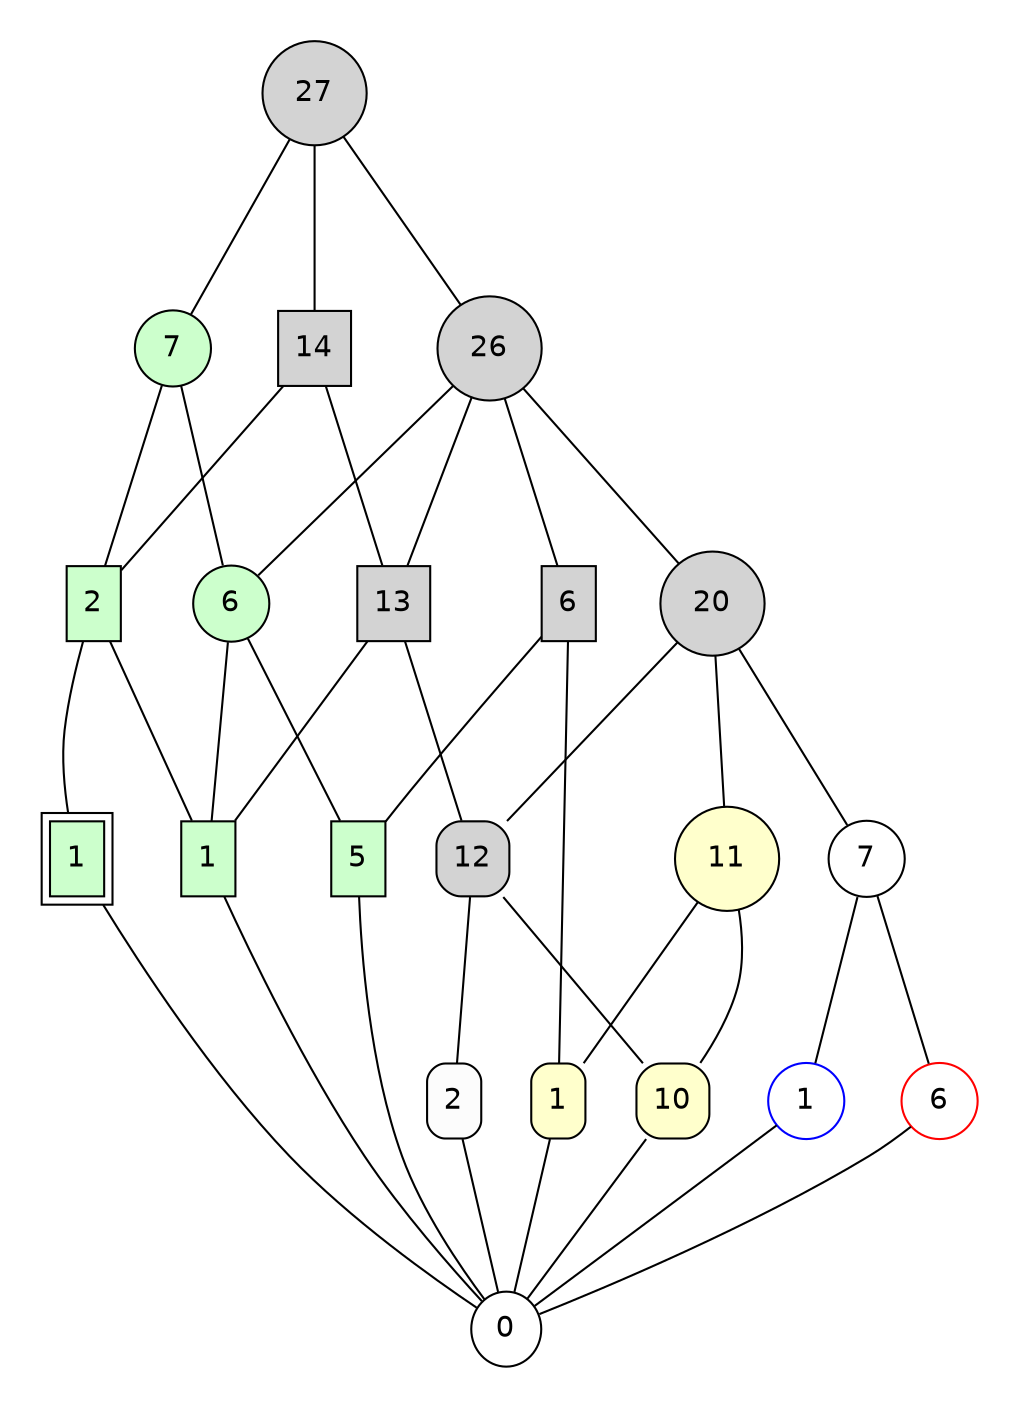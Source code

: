 // <Lattice object of 8 atoms 21 concepts 3 coatoms at 0x116af1dd8>
digraph Lattice {
	node [label="" shape=circle style=filled width=.25]
	edge [dir=none labeldistance=1.5 minlen=2]
	subgraph cluster_0 {
		color=transparent
		c0 [color="" fillcolor="" fontname=Helvetica label=0 peripheries="" rankdir=LR shape="" style="" width=0.2]
	}
	subgraph cluster_1 {
		color=transparent
		c1 [fillcolor="#CCFFCC" fontname=Helvetica label=1 peripheries=1 shape=box style=filled]
	}
	c1 -> c0
	subgraph cluster_2 {
		color=transparent
		c2 [fillcolor="#CCFFCC" fontname=Helvetica label=1 peripheries=2 shape=box style=filled]
	}
	c2 -> c0
	subgraph cluster_3 {
		color=transparent
		c3 [fillcolor="#FFFFCC" fontname=Helvetica label=1 peripheries=1 rankdir=LR shape=record style="rounded,filled"]
	}
	c3 -> c0
	subgraph cluster_4 {
		color=transparent
		c4 [color=blue fillcolor="#FFFFFF" fontname=Helvetica label=1 peripheries=1 shape=circle style="rounded,filled" width=0.2]
	}
	c4 -> c0
	subgraph cluster_5 {
		color=transparent
		c5 [fillcolor="#CCFFCC" fontname=Helvetica label=2 shape=box style=filled]
	}
	c5 -> c1
	c5 -> c2
	subgraph cluster_6 {
		color=transparent
		c6 [fillcolor="#FCFCFC" fontname=Helvetica label=2 peripheries=1 shape=box style="rounded,filled"]
	}
	c6 -> c0
	subgraph cluster_7 {
		color=transparent
		c7 [fillcolor="#CCFFCC" fontname=Helvetica label=5 peripheries=1 rankdir=LR shape=record style=filled]
	}
	c7 -> c0
	subgraph cluster_8 {
		color=transparent
		c8 [fillcolor="#CCFFCC" fontname=Helvetica label=6 peripheries=1 style=filled]
	}
	c8 -> c1
	c8 -> c7
	subgraph cluster_9 {
		color=transparent
		c9 [fontname=Helvetica label=6 peripheries=1 rankdir=LR shape=record]
	}
	c9 -> c3
	c9 -> c7
	subgraph cluster_10 {
		color=transparent
		c10 [color=red fillcolor="#FFFFFF" fontname=Helvetica label=6 peripheries=1 shape=circle style="rounded,filled" width=0.2]
	}
	c10 -> c0
	subgraph cluster_11 {
		color=transparent
		c11 [fillcolor="#CCFFCC" fontname=Helvetica label=7 style=filled]
	}
	c11 -> c5
	c11 -> c8
	subgraph cluster_12 {
		color=transparent
		c12 [fillcolor="#FFFFFF" fontname=Helvetica label=7 peripheries=1 shape=circle style="rounded,filled" width=0.2]
	}
	c12 -> c4
	c12 -> c10
	subgraph cluster_13 {
		color=transparent
		c13 [fillcolor="#FFFFCC" fontname=Helvetica label=10 peripheries=1 shape=box style="rounded,filled"]
	}
	c13 -> c0
	subgraph cluster_14 {
		color=transparent
		c14 [fillcolor="#FFFFCC" fontname=Helvetica label=11 peripheries=1 style="rounded,filled"]
	}
	c14 -> c3
	c14 -> c13
	subgraph cluster_15 {
		color=transparent
		c15 [fontname=Helvetica label=12 peripheries=1 shape=box style="rounded,filled"]
	}
	c15 -> c6
	c15 -> c13
	subgraph cluster_16 {
		color=transparent
		c16 [fontname=Helvetica label=13 peripheries=1 shape=box]
	}
	c16 -> c1
	c16 -> c15
	subgraph cluster_17 {
		color=transparent
		c17 [fontname=Helvetica label=14 shape=box]
	}
	c17 -> c5
	c17 -> c16
	subgraph cluster_18 {
		color=transparent
		c18 [fontname=Helvetica label=20 peripheries=1 style="rounded,filled"]
	}
	c18 -> c12
	c18 -> c14
	c18 -> c15
	subgraph cluster_19 {
		color=transparent
		c19 [fontname=Helvetica label=26 peripheries=1]
	}
	c19 -> c8
	c19 -> c9
	c19 -> c16
	c19 -> c18
	subgraph cluster_20 {
		color=transparent
		c20 [fontname=Helvetica label=27]
	}
	c20 -> c11
	c20 -> c17
	c20 -> c19
}
